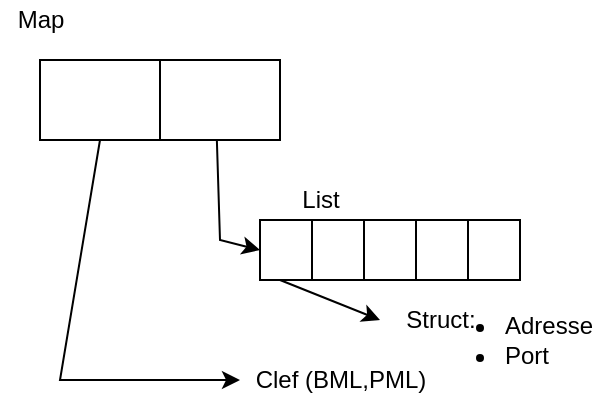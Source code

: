 <mxfile version="17.4.6" type="github">
  <diagram id="0T3mK_vrTHAHzzA2doGJ" name="Page-1">
    <mxGraphModel dx="1038" dy="538" grid="1" gridSize="10" guides="1" tooltips="1" connect="1" arrows="1" fold="1" page="1" pageScale="1" pageWidth="827" pageHeight="1169" math="0" shadow="0">
      <root>
        <mxCell id="0" />
        <mxCell id="1" parent="0" />
        <mxCell id="Q3BH5_c2xDgmXlaqjwiW-14" value="" style="shape=table;startSize=0;container=1;collapsible=0;childLayout=tableLayout;" vertex="1" parent="1">
          <mxGeometry x="290" y="180" width="130" height="30" as="geometry" />
        </mxCell>
        <mxCell id="Q3BH5_c2xDgmXlaqjwiW-15" value="" style="shape=tableRow;horizontal=0;startSize=0;swimlaneHead=0;swimlaneBody=0;top=0;left=0;bottom=0;right=0;collapsible=0;dropTarget=0;fillColor=none;points=[[0,0.5],[1,0.5]];portConstraint=eastwest;" vertex="1" parent="Q3BH5_c2xDgmXlaqjwiW-14">
          <mxGeometry width="130" height="30" as="geometry" />
        </mxCell>
        <mxCell id="Q3BH5_c2xDgmXlaqjwiW-16" value="" style="shape=partialRectangle;html=1;whiteSpace=wrap;connectable=0;overflow=hidden;fillColor=none;top=0;left=0;bottom=0;right=0;pointerEvents=1;" vertex="1" parent="Q3BH5_c2xDgmXlaqjwiW-15">
          <mxGeometry width="26" height="30" as="geometry">
            <mxRectangle width="26" height="30" as="alternateBounds" />
          </mxGeometry>
        </mxCell>
        <mxCell id="Q3BH5_c2xDgmXlaqjwiW-17" value="" style="shape=partialRectangle;html=1;whiteSpace=wrap;connectable=0;overflow=hidden;fillColor=none;top=0;left=0;bottom=0;right=0;pointerEvents=1;" vertex="1" parent="Q3BH5_c2xDgmXlaqjwiW-15">
          <mxGeometry x="26" width="26" height="30" as="geometry">
            <mxRectangle width="26" height="30" as="alternateBounds" />
          </mxGeometry>
        </mxCell>
        <mxCell id="Q3BH5_c2xDgmXlaqjwiW-18" value="" style="shape=partialRectangle;html=1;whiteSpace=wrap;connectable=0;overflow=hidden;fillColor=none;top=0;left=0;bottom=0;right=0;pointerEvents=1;" vertex="1" parent="Q3BH5_c2xDgmXlaqjwiW-15">
          <mxGeometry x="52" width="26" height="30" as="geometry">
            <mxRectangle width="26" height="30" as="alternateBounds" />
          </mxGeometry>
        </mxCell>
        <mxCell id="Q3BH5_c2xDgmXlaqjwiW-19" value="" style="shape=partialRectangle;html=1;whiteSpace=wrap;connectable=0;overflow=hidden;fillColor=none;top=0;left=0;bottom=0;right=0;pointerEvents=1;" vertex="1" parent="Q3BH5_c2xDgmXlaqjwiW-15">
          <mxGeometry x="78" width="26" height="30" as="geometry">
            <mxRectangle width="26" height="30" as="alternateBounds" />
          </mxGeometry>
        </mxCell>
        <mxCell id="Q3BH5_c2xDgmXlaqjwiW-20" value="" style="shape=partialRectangle;html=1;whiteSpace=wrap;connectable=0;overflow=hidden;fillColor=none;top=0;left=0;bottom=0;right=0;pointerEvents=1;" vertex="1" parent="Q3BH5_c2xDgmXlaqjwiW-15">
          <mxGeometry x="104" width="26" height="30" as="geometry">
            <mxRectangle width="26" height="30" as="alternateBounds" />
          </mxGeometry>
        </mxCell>
        <mxCell id="Q3BH5_c2xDgmXlaqjwiW-21" value="" style="shape=table;startSize=0;container=1;collapsible=0;childLayout=tableLayout;" vertex="1" parent="1">
          <mxGeometry x="180" y="100" width="120" height="40" as="geometry" />
        </mxCell>
        <mxCell id="Q3BH5_c2xDgmXlaqjwiW-22" value="" style="shape=tableRow;horizontal=0;startSize=0;swimlaneHead=0;swimlaneBody=0;top=0;left=0;bottom=0;right=0;collapsible=0;dropTarget=0;fillColor=none;points=[[0,0.5],[1,0.5]];portConstraint=eastwest;" vertex="1" parent="Q3BH5_c2xDgmXlaqjwiW-21">
          <mxGeometry width="120" height="40" as="geometry" />
        </mxCell>
        <mxCell id="Q3BH5_c2xDgmXlaqjwiW-23" value="" style="shape=partialRectangle;html=1;whiteSpace=wrap;connectable=0;overflow=hidden;fillColor=none;top=0;left=0;bottom=0;right=0;pointerEvents=1;" vertex="1" parent="Q3BH5_c2xDgmXlaqjwiW-22">
          <mxGeometry width="60" height="40" as="geometry">
            <mxRectangle width="60" height="40" as="alternateBounds" />
          </mxGeometry>
        </mxCell>
        <mxCell id="Q3BH5_c2xDgmXlaqjwiW-24" value="" style="shape=partialRectangle;html=1;whiteSpace=wrap;connectable=0;overflow=hidden;fillColor=none;top=0;left=0;bottom=0;right=0;pointerEvents=1;" vertex="1" parent="Q3BH5_c2xDgmXlaqjwiW-22">
          <mxGeometry x="60" width="60" height="40" as="geometry">
            <mxRectangle width="60" height="40" as="alternateBounds" />
          </mxGeometry>
        </mxCell>
        <mxCell id="Q3BH5_c2xDgmXlaqjwiW-25" value="" style="endArrow=classic;html=1;rounded=0;entryX=0;entryY=0.5;entryDx=0;entryDy=0;exitX=0.737;exitY=1.01;exitDx=0;exitDy=0;exitPerimeter=0;" edge="1" parent="1" source="Q3BH5_c2xDgmXlaqjwiW-22" target="Q3BH5_c2xDgmXlaqjwiW-15">
          <mxGeometry width="50" height="50" relative="1" as="geometry">
            <mxPoint x="300" y="120" as="sourcePoint" />
            <mxPoint x="350" y="70" as="targetPoint" />
            <Array as="points">
              <mxPoint x="270" y="190" />
            </Array>
          </mxGeometry>
        </mxCell>
        <mxCell id="Q3BH5_c2xDgmXlaqjwiW-26" value="" style="endArrow=classic;html=1;rounded=0;" edge="1" parent="1">
          <mxGeometry width="50" height="50" relative="1" as="geometry">
            <mxPoint x="210" y="140" as="sourcePoint" />
            <mxPoint x="280" y="260" as="targetPoint" />
            <Array as="points">
              <mxPoint x="190" y="260" />
            </Array>
          </mxGeometry>
        </mxCell>
        <mxCell id="Q3BH5_c2xDgmXlaqjwiW-27" value="&lt;blockquote style=&quot;margin: 0 0 0 40px ; border: none ; padding: 0px&quot;&gt;Clef (BML,PML)&lt;/blockquote&gt;" style="text;html=1;align=center;verticalAlign=middle;resizable=0;points=[];autosize=1;strokeColor=none;fillColor=none;" vertex="1" parent="1">
          <mxGeometry x="240" y="250" width="140" height="20" as="geometry" />
        </mxCell>
        <mxCell id="Q3BH5_c2xDgmXlaqjwiW-28" value="Map" style="text;html=1;align=center;verticalAlign=middle;resizable=0;points=[];autosize=1;strokeColor=none;fillColor=none;" vertex="1" parent="1">
          <mxGeometry x="160" y="70" width="40" height="20" as="geometry" />
        </mxCell>
        <mxCell id="Q3BH5_c2xDgmXlaqjwiW-29" value="List" style="text;html=1;align=center;verticalAlign=middle;resizable=0;points=[];autosize=1;strokeColor=none;fillColor=none;" vertex="1" parent="1">
          <mxGeometry x="305" y="160" width="30" height="20" as="geometry" />
        </mxCell>
        <mxCell id="Q3BH5_c2xDgmXlaqjwiW-30" value="" style="endArrow=classic;html=1;rounded=0;" edge="1" parent="1">
          <mxGeometry width="50" height="50" relative="1" as="geometry">
            <mxPoint x="300" y="210" as="sourcePoint" />
            <mxPoint x="350" y="230" as="targetPoint" />
          </mxGeometry>
        </mxCell>
        <mxCell id="Q3BH5_c2xDgmXlaqjwiW-31" value="Struct:" style="text;html=1;align=center;verticalAlign=middle;resizable=0;points=[];autosize=1;strokeColor=none;fillColor=none;" vertex="1" parent="1">
          <mxGeometry x="355" y="220" width="50" height="20" as="geometry" />
        </mxCell>
        <mxCell id="Q3BH5_c2xDgmXlaqjwiW-32" value="&lt;div style=&quot;text-align: left&quot;&gt;&lt;ul&gt;&lt;li&gt;&lt;span&gt;Adresse&lt;/span&gt;&lt;/li&gt;&lt;li&gt;&lt;span&gt;Port&lt;/span&gt;&lt;/li&gt;&lt;/ul&gt;&lt;/div&gt;" style="text;html=1;align=center;verticalAlign=middle;resizable=0;points=[];autosize=1;strokeColor=none;fillColor=none;" vertex="1" parent="1">
          <mxGeometry x="364" y="210" width="100" height="60" as="geometry" />
        </mxCell>
      </root>
    </mxGraphModel>
  </diagram>
</mxfile>
